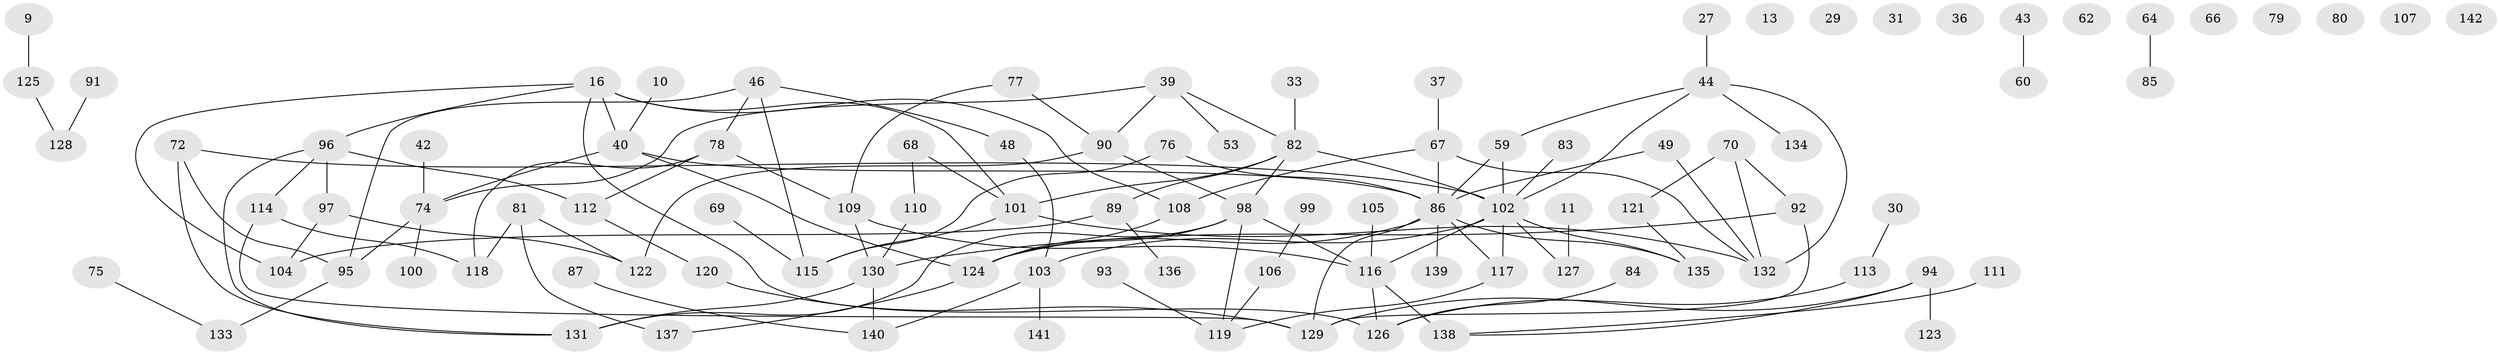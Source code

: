 // original degree distribution, {2: 0.19718309859154928, 3: 0.24647887323943662, 4: 0.176056338028169, 5: 0.056338028169014086, 1: 0.22535211267605634, 0: 0.07042253521126761, 7: 0.02112676056338028, 6: 0.007042253521126761}
// Generated by graph-tools (version 1.1) at 2025/42/03/04/25 21:42:35]
// undirected, 99 vertices, 125 edges
graph export_dot {
graph [start="1"]
  node [color=gray90,style=filled];
  9;
  10;
  11;
  13;
  16;
  27;
  29;
  30;
  31;
  33;
  36;
  37;
  39 [super="+6"];
  40 [super="+26"];
  42;
  43;
  44;
  46;
  48;
  49;
  53;
  59 [super="+7"];
  60;
  62;
  64;
  66;
  67;
  68;
  69;
  70;
  72;
  74 [super="+5"];
  75;
  76;
  77;
  78;
  79;
  80;
  81;
  82 [super="+61"];
  83;
  84;
  85;
  86 [super="+45+47+20"];
  87;
  89;
  90;
  91;
  92 [super="+1"];
  93;
  94;
  95;
  96 [super="+19+50"];
  97;
  98 [super="+35"];
  99;
  100;
  101;
  102 [super="+2+57+58+32"];
  103 [super="+88"];
  104;
  105;
  106;
  107;
  108 [super="+63"];
  109 [super="+12"];
  110;
  111;
  112;
  113;
  114 [super="+71"];
  115 [super="+18"];
  116 [super="+65"];
  117;
  118;
  119 [super="+8+73"];
  120 [super="+28+52"];
  121;
  122;
  123;
  124 [super="+22+41"];
  125;
  126;
  127;
  128 [super="+4+34"];
  129 [super="+51+54"];
  130;
  131;
  132 [super="+56"];
  133;
  134;
  135;
  136;
  137;
  138 [super="+17"];
  139;
  140;
  141;
  142;
  9 -- 125;
  10 -- 40;
  11 -- 127;
  16 -- 40 [weight=2];
  16 -- 101;
  16 -- 104;
  16 -- 108;
  16 -- 126;
  16 -- 96;
  27 -- 44;
  30 -- 113;
  33 -- 82;
  37 -- 67;
  39 -- 90;
  39 -- 74;
  39 -- 53;
  39 -- 82;
  40 -- 74 [weight=2];
  40 -- 124;
  40 -- 86;
  42 -- 74;
  43 -- 60;
  44 -- 132;
  44 -- 134;
  44 -- 102;
  44 -- 59;
  46 -- 48;
  46 -- 78;
  46 -- 95;
  46 -- 115;
  48 -- 103;
  49 -- 86;
  49 -- 132;
  59 -- 86 [weight=2];
  59 -- 102 [weight=2];
  64 -- 85;
  67 -- 108;
  67 -- 132;
  67 -- 86;
  68 -- 101;
  68 -- 110;
  69 -- 115;
  70 -- 121;
  70 -- 92;
  70 -- 132;
  72 -- 95;
  72 -- 102;
  72 -- 131;
  74 -- 100;
  74 -- 95;
  75 -- 133;
  76 -- 86 [weight=2];
  76 -- 115;
  77 -- 90;
  77 -- 109;
  78 -- 109;
  78 -- 112;
  78 -- 118;
  81 -- 118;
  81 -- 122;
  81 -- 137;
  82 -- 101;
  82 -- 89;
  82 -- 98;
  82 -- 102 [weight=2];
  83 -- 102;
  84 -- 126;
  86 -- 117;
  86 -- 139;
  86 -- 135;
  86 -- 124;
  86 -- 129;
  87 -- 140;
  89 -- 104;
  89 -- 136;
  90 -- 122;
  90 -- 98;
  91 -- 128;
  92 -- 129;
  92 -- 130;
  93 -- 119;
  94 -- 123;
  94 -- 138;
  94 -- 129;
  95 -- 133;
  96 -- 97;
  96 -- 131;
  96 -- 112;
  96 -- 114;
  97 -- 104;
  97 -- 122;
  98 -- 131;
  98 -- 119 [weight=2];
  98 -- 124;
  98 -- 116;
  99 -- 106;
  101 -- 115;
  101 -- 132;
  102 -- 135;
  102 -- 127;
  102 -- 103 [weight=3];
  102 -- 116;
  102 -- 117;
  103 -- 141;
  103 -- 140;
  105 -- 116;
  106 -- 119;
  108 -- 124;
  109 -- 116;
  109 -- 130;
  110 -- 130;
  111 -- 138;
  112 -- 120;
  113 -- 126;
  114 -- 118 [weight=2];
  114 -- 129;
  116 -- 138 [weight=3];
  116 -- 126;
  117 -- 119;
  120 -- 129;
  121 -- 135;
  124 -- 137;
  125 -- 128;
  130 -- 131;
  130 -- 140;
}
